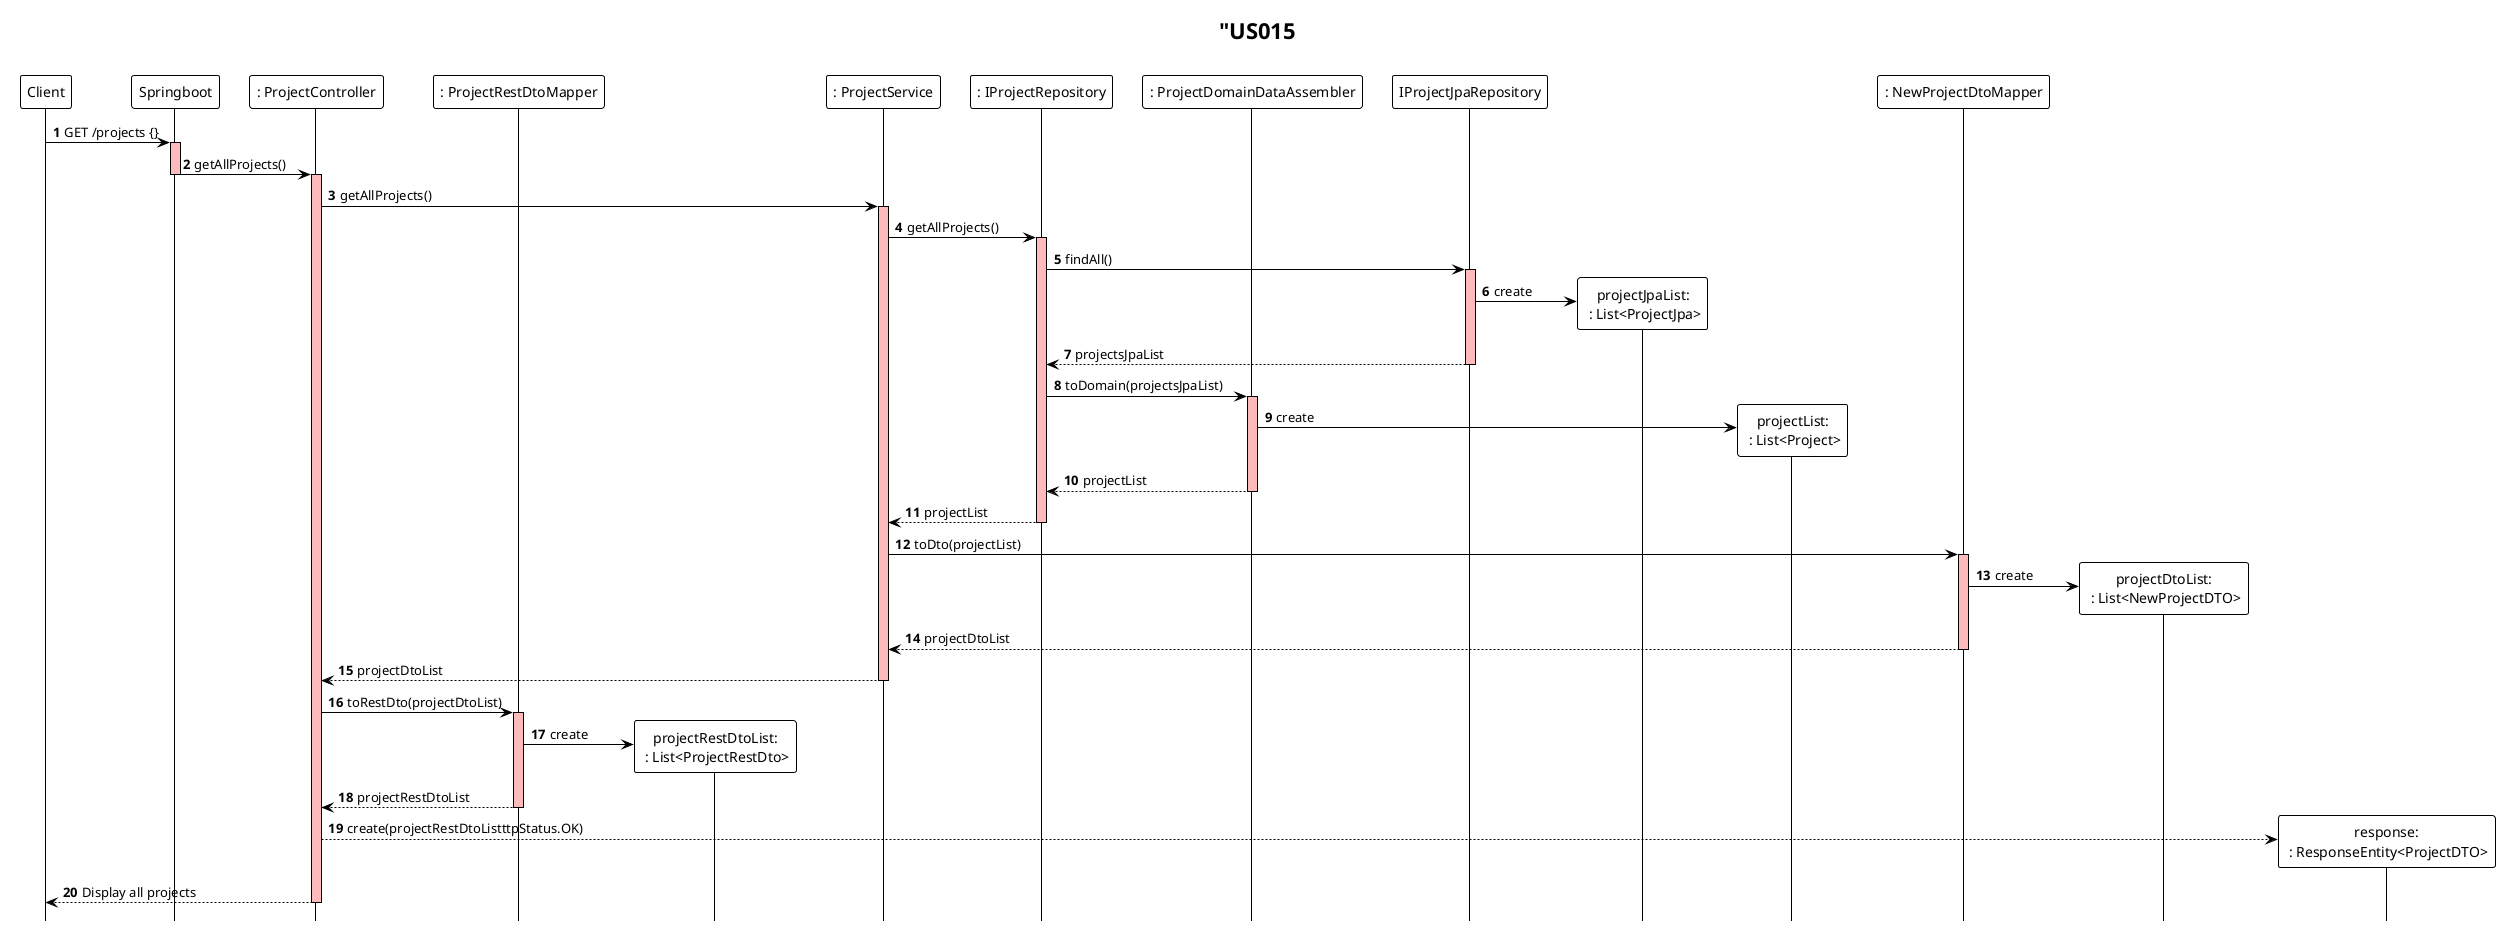@startuml
!theme plain
hide footbox
autonumber
skinparam sequence {
LifeLineBackgroundColor #FFBBBB
}
title "US015

participant Client
participant Springboot
'participant "restDto : ProjectRestDto" as DTOin
participant ": ProjectController" as Controller
participant ": ProjectRestDtoMapper" as Mapper
participant "projectRestDtoList:\n : List<ProjectRestDto>" as projectRestDtoList
participant ": ProjectService" as Service
participant ": IProjectRepository" as ProjRepository
participant ": ProjectDomainDataAssembler" as Assembler
participant "IProjectJpaRepository" as ProjectJpaRepository
participant "projectJpaList:\n : List<ProjectJpa>" as projectJpaList
participant "projectList:\n : List<Project>" as projectList
participant ": NewProjectDtoMapper" as NewMapper
participant "projectDtoList:\n : List<NewProjectDTO>" as projectDtoList
participant "response:\n : ResponseEntity<ProjectDTO>" as response


Client ->  Springboot: GET /projects {}
activate Springboot
Springboot -> Controller: getAllProjects()
deactivate Springboot
activate Controller

Controller -> Service: getAllProjects()
activate Service

'Saving in the JpaRepository
Service -> ProjRepository : getAllProjects()
activate ProjRepository

ProjRepository -> ProjectJpaRepository : findAll()
activate ProjectJpaRepository

ProjectJpaRepository -> projectJpaList ** : create

ProjectJpaRepository --> ProjRepository : projectsJpaList
deactivate ProjectJpaRepository

ProjRepository -> Assembler : toDomain(projectsJpaList)
activate Assembler

Assembler -> projectList ** : create
Assembler --> ProjRepository: projectList
deactivate Assembler

deactivate Assembler

ProjRepository --> Service: projectList
deactivate ProjRepository

Service -> NewMapper: toDto(projectList)
activate NewMapper
NewMapper -> projectDtoList ** : create

NewMapper --> Service: projectDtoList
deactivate NewMapper

Service --> Controller : projectDtoList
deactivate Service

Controller -> Mapper: toRestDto(projectDtoList)
activate Mapper

Mapper -> projectRestDtoList ** : create

Mapper --> Controller: projectRestDtoList
deactivate Mapper

Controller --> response ** : create(projectRestDtoListttpStatus.OK)
Controller --> Client : Display all projects
deactivate Controller

@enduml